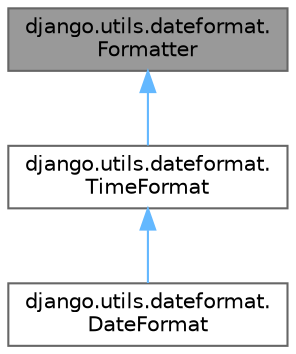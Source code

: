 digraph "django.utils.dateformat.Formatter"
{
 // LATEX_PDF_SIZE
  bgcolor="transparent";
  edge [fontname=Helvetica,fontsize=10,labelfontname=Helvetica,labelfontsize=10];
  node [fontname=Helvetica,fontsize=10,shape=box,height=0.2,width=0.4];
  Node1 [id="Node000001",label="django.utils.dateformat.\lFormatter",height=0.2,width=0.4,color="gray40", fillcolor="grey60", style="filled", fontcolor="black",tooltip=" "];
  Node1 -> Node2 [id="edge1_Node000001_Node000002",dir="back",color="steelblue1",style="solid",tooltip=" "];
  Node2 [id="Node000002",label="django.utils.dateformat.\lTimeFormat",height=0.2,width=0.4,color="gray40", fillcolor="white", style="filled",URL="$classdjango_1_1utils_1_1dateformat_1_1_time_format.html",tooltip=" "];
  Node2 -> Node3 [id="edge2_Node000002_Node000003",dir="back",color="steelblue1",style="solid",tooltip=" "];
  Node3 [id="Node000003",label="django.utils.dateformat.\lDateFormat",height=0.2,width=0.4,color="gray40", fillcolor="white", style="filled",URL="$classdjango_1_1utils_1_1dateformat_1_1_date_format.html",tooltip=" "];
}
